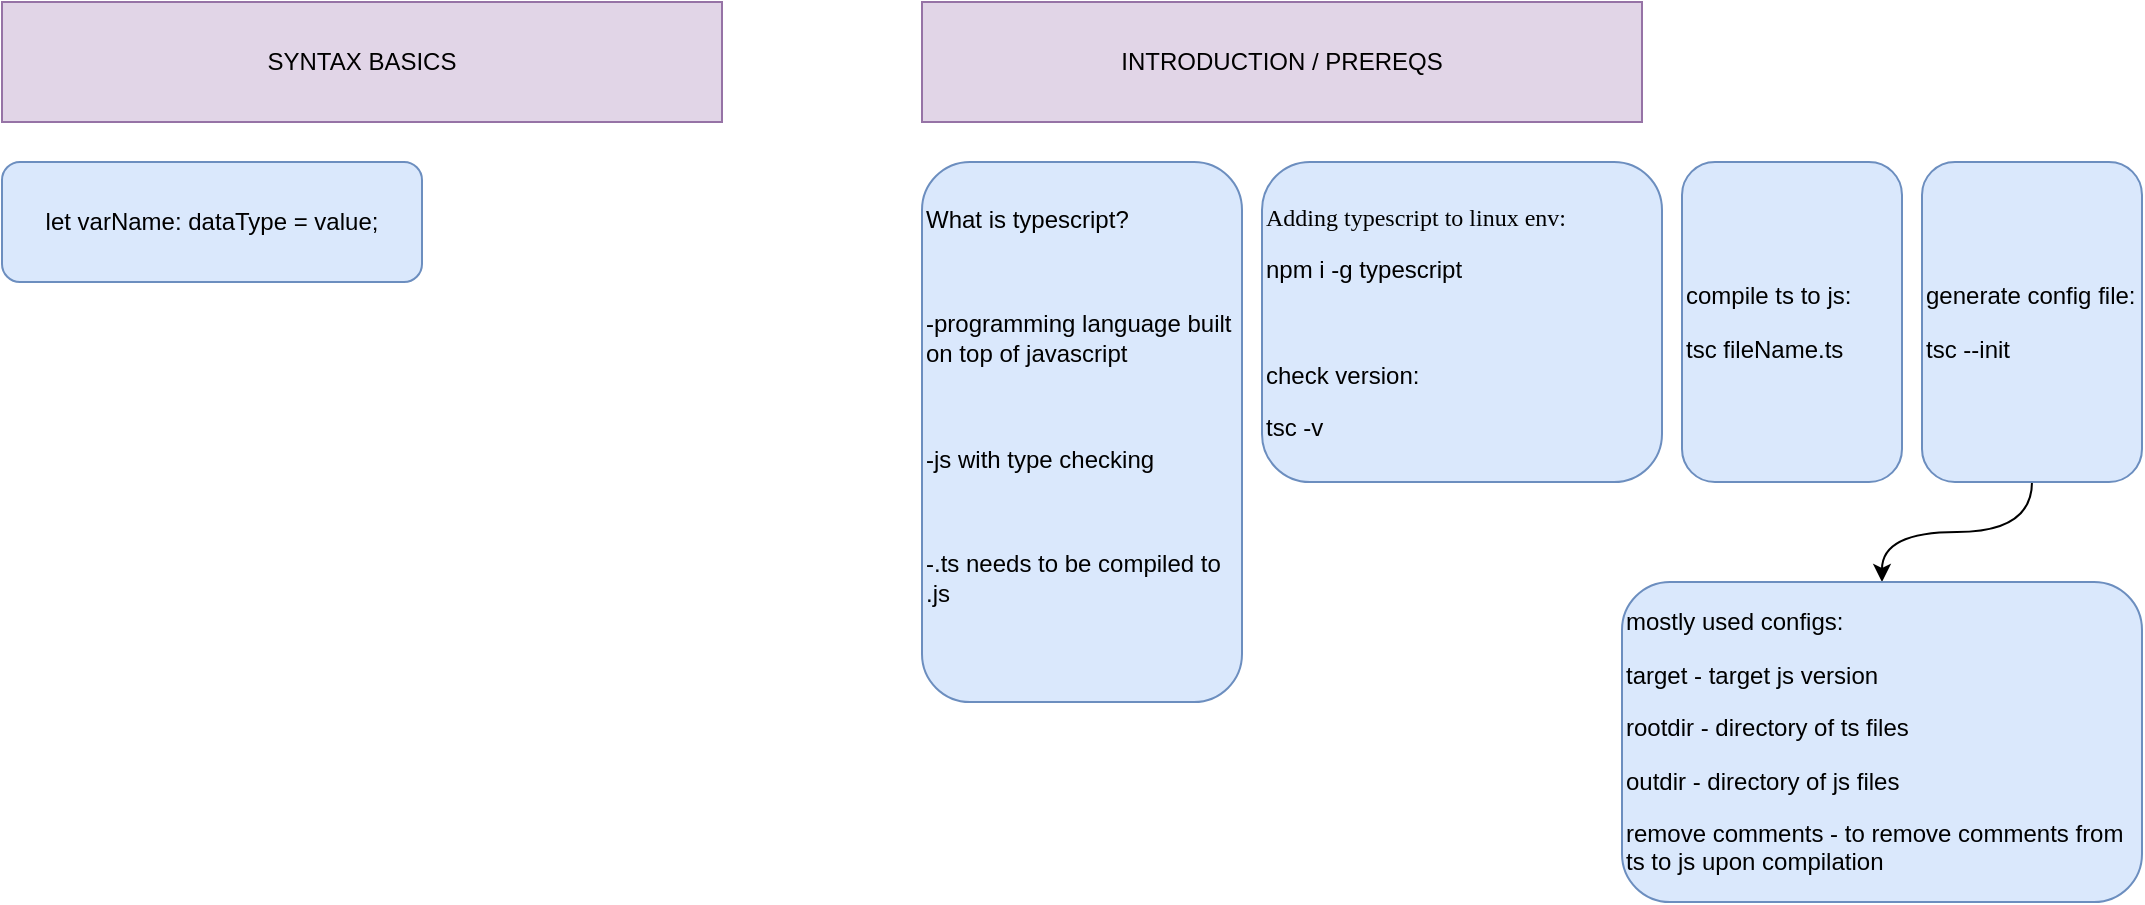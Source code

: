 <mxfile version="21.7.1" type="github">
  <diagram name="Page-1" id="rs4M65bj2_6Qbfb5Rqje">
    <mxGraphModel dx="1873" dy="1708" grid="1" gridSize="10" guides="1" tooltips="1" connect="1" arrows="1" fold="1" page="1" pageScale="1" pageWidth="850" pageHeight="1100" math="0" shadow="0">
      <root>
        <mxCell id="0" />
        <mxCell id="1" parent="0" />
        <mxCell id="NpFgpHgeem3ZGRdub06a-4" value="INTRODUCTION / PREREQS" style="rounded=0;whiteSpace=wrap;html=1;fillColor=#e1d5e7;strokeColor=#9673a6;" vertex="1" parent="1">
          <mxGeometry x="70" y="-380" width="360" height="60" as="geometry" />
        </mxCell>
        <mxCell id="NpFgpHgeem3ZGRdub06a-5" value="SYNTAX BASICS" style="rounded=0;whiteSpace=wrap;html=1;fillColor=#e1d5e7;strokeColor=#9673a6;" vertex="1" parent="1">
          <mxGeometry x="-390" y="-380" width="360" height="60" as="geometry" />
        </mxCell>
        <mxCell id="NpFgpHgeem3ZGRdub06a-7" value="let varName: dataType = value;" style="rounded=1;whiteSpace=wrap;html=1;fillColor=#dae8fc;strokeColor=#6c8ebf;" vertex="1" parent="1">
          <mxGeometry x="-390" y="-300" width="210" height="60" as="geometry" />
        </mxCell>
        <mxCell id="NpFgpHgeem3ZGRdub06a-8" value="&lt;p style=&quot;border-color: var(--border-color); line-height: 14.4px;&quot;&gt;&lt;font style=&quot;border-color: var(--border-color);&quot; face=&quot;Verdana&quot;&gt;Adding typescript to linux env:&lt;/font&gt;&lt;/p&gt;&lt;p style=&quot;border-color: var(--border-color); line-height: 14.4px;&quot;&gt;npm i -g typescript&lt;/p&gt;&lt;p style=&quot;border-color: var(--border-color); line-height: 14.4px;&quot;&gt;&lt;br&gt;&lt;/p&gt;&lt;p style=&quot;border-color: var(--border-color); line-height: 14.4px;&quot;&gt;check version:&lt;/p&gt;&lt;p style=&quot;border-color: var(--border-color); line-height: 14.4px;&quot;&gt;tsc -v&lt;/p&gt;" style="rounded=1;whiteSpace=wrap;html=1;align=left;fillColor=#dae8fc;strokeColor=#6c8ebf;" vertex="1" parent="1">
          <mxGeometry x="240" y="-300" width="200" height="160" as="geometry" />
        </mxCell>
        <mxCell id="NpFgpHgeem3ZGRdub06a-9" value="&lt;p style=&quot;border-color: var(--border-color); line-height: 14.4px;&quot;&gt;&lt;span style=&quot;background-color: initial;&quot;&gt;compile ts to js:&lt;/span&gt;&lt;br&gt;&lt;/p&gt;&lt;p style=&quot;border-color: var(--border-color); line-height: 14.4px;&quot;&gt;tsc fileName.ts&lt;/p&gt;" style="rounded=1;whiteSpace=wrap;html=1;align=left;fillColor=#dae8fc;strokeColor=#6c8ebf;" vertex="1" parent="1">
          <mxGeometry x="450" y="-300" width="110" height="160" as="geometry" />
        </mxCell>
        <mxCell id="NpFgpHgeem3ZGRdub06a-13" style="edgeStyle=orthogonalEdgeStyle;rounded=0;orthogonalLoop=1;jettySize=auto;html=1;exitX=0.5;exitY=1;exitDx=0;exitDy=0;entryX=0.5;entryY=0;entryDx=0;entryDy=0;curved=1;" edge="1" parent="1" source="NpFgpHgeem3ZGRdub06a-11" target="NpFgpHgeem3ZGRdub06a-12">
          <mxGeometry relative="1" as="geometry" />
        </mxCell>
        <mxCell id="NpFgpHgeem3ZGRdub06a-11" value="&lt;p style=&quot;border-color: var(--border-color); line-height: 14.4px;&quot;&gt;generate config file:&lt;/p&gt;&lt;p style=&quot;border-color: var(--border-color); line-height: 14.4px;&quot;&gt;tsc --init&lt;/p&gt;" style="rounded=1;whiteSpace=wrap;html=1;align=left;fillColor=#dae8fc;strokeColor=#6c8ebf;glass=0;shadow=0;" vertex="1" parent="1">
          <mxGeometry x="570" y="-300" width="110" height="160" as="geometry" />
        </mxCell>
        <mxCell id="NpFgpHgeem3ZGRdub06a-12" value="&lt;p style=&quot;border-color: var(--border-color); line-height: 14.4px;&quot;&gt;mostly used configs:&lt;/p&gt;&lt;p style=&quot;border-color: var(--border-color); line-height: 14.4px;&quot;&gt;target - target js version&lt;/p&gt;&lt;p style=&quot;border-color: var(--border-color); line-height: 14.4px;&quot;&gt;rootdir - directory of ts files&lt;/p&gt;&lt;p style=&quot;border-color: var(--border-color); line-height: 14.4px;&quot;&gt;outdir - directory of js files&lt;/p&gt;&lt;p style=&quot;border-color: var(--border-color); line-height: 14.4px;&quot;&gt;remove comments - to remove comments from ts to js upon compilation&lt;/p&gt;" style="rounded=1;whiteSpace=wrap;html=1;align=left;fillColor=#dae8fc;strokeColor=#6c8ebf;" vertex="1" parent="1">
          <mxGeometry x="420" y="-90" width="260" height="160" as="geometry" />
        </mxCell>
        <mxCell id="NpFgpHgeem3ZGRdub06a-14" value="&lt;p style=&quot;border-color: var(--border-color); line-height: 14.4px;&quot;&gt;What is typescript?&lt;/p&gt;&lt;p style=&quot;border-color: var(--border-color); line-height: 14.4px;&quot;&gt;&lt;br&gt;&lt;/p&gt;&lt;p style=&quot;border-color: var(--border-color); line-height: 14.4px;&quot;&gt;-programming language built on top of javascript&lt;/p&gt;&lt;p style=&quot;border-color: var(--border-color); line-height: 14.4px;&quot;&gt;&lt;br&gt;&lt;/p&gt;&lt;p style=&quot;border-color: var(--border-color); line-height: 14.4px;&quot;&gt;-js with type checking&lt;/p&gt;&lt;p style=&quot;border-color: var(--border-color); line-height: 14.4px;&quot;&gt;&lt;br&gt;&lt;/p&gt;&lt;p style=&quot;border-color: var(--border-color); line-height: 14.4px;&quot;&gt;-.ts needs to be compiled to .js&lt;/p&gt;&lt;p style=&quot;border-color: var(--border-color); line-height: 14.4px;&quot;&gt;&lt;br&gt;&lt;/p&gt;" style="rounded=1;whiteSpace=wrap;html=1;align=left;fillColor=#dae8fc;strokeColor=#6c8ebf;" vertex="1" parent="1">
          <mxGeometry x="70" y="-300" width="160" height="270" as="geometry" />
        </mxCell>
      </root>
    </mxGraphModel>
  </diagram>
</mxfile>
